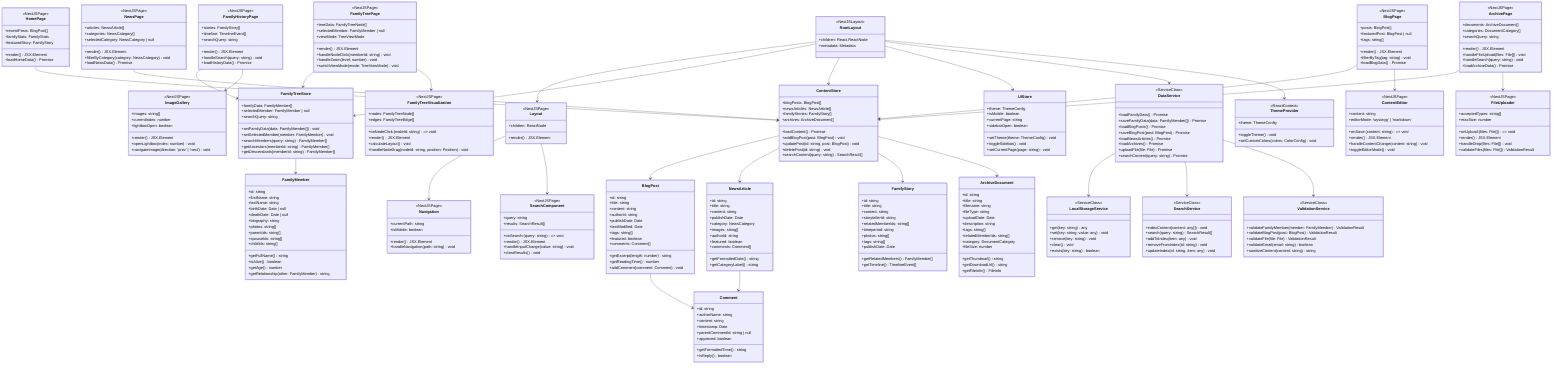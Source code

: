 classDiagram
    class RootLayout {
        <<NextJSLayout>>
        +children: React.ReactNode
        +metadata: Metadata
    }

    class FamilyTreeStore {
        +familyData: FamilyMember[]
        +selectedMember: FamilyMember | null
        +searchQuery: string
        +setFamilyData(data: FamilyMember[]) void
        +setSelectedMember(member: FamilyMember) void
        +searchMembers(query: string) FamilyMember[]
        +getAncestors(memberId: string) FamilyMember[]
        +getDescendants(memberId: string) FamilyMember[]
    }

    class ContentStore {
        +blogPosts: BlogPost[]
        +newsArticles: NewsArticle[]
        +familyStories: FamilyStory[]
        +archives: ArchiveDocument[]
        +loadContent() Promise<void>
        +addBlogPost(post: BlogPost) void
        +updatePost(id: string, post: BlogPost) void
        +deletePost(id: string) void
        +searchContent(query: string) SearchResult[]
    }

    class UIStore {
        +theme: ThemeConfig
        +isMobile: boolean
        +currentPage: string
        +sidebarOpen: boolean
        +setTheme(theme: ThemeConfig) void
        +toggleSidebar() void
        +setCurrentPage(page: string) void
    }

    class FamilyMember {
        +id: string
        +firstName: string
        +lastName: string
        +birthDate: Date | null
        +deathDate: Date | null
        +biography: string
        +photos: string[]
        +parentIds: string[]
        +spouseIds: string[]
        +childIds: string[]
        +getFullName() string
        +isAlive() boolean
        +getAge() number
        +getRelationship(other: FamilyMember) string
    }

    class BlogPost {
        +id: string
        +title: string
        +content: string
        +authorId: string
        +publishDate: Date
        +lastModified: Date
        +tags: string[]
        +featured: boolean
        +comments: Comment[]
        +getExcerpt(length: number) string
        +getReadingTime() number
        +addComment(comment: Comment) void
    }

    class NewsArticle {
        +id: string
        +title: string
        +content: string
        +publishDate: Date
        +category: NewsCategory
        +images: string[]
        +authorId: string
        +featured: boolean
        +comments: Comment[]
        +getFormattedDate() string
        +getCategoryLabel() string
    }

    class FamilyStory {
        +id: string
        +title: string
        +content: string
        +storytellerId: string
        +relatedMemberIds: string[]
        +timeperiod: string
        +photos: string[]
        +tags: string[]
        +publishDate: Date
        +getRelatedMembers() FamilyMember[]
        +getTimeline() TimelineEvent[]
    }

    class ArchiveDocument {
        +id: string
        +title: string
        +filename: string
        +fileType: string
        +uploadDate: Date
        +description: string
        +tags: string[]
        +relatedMemberIds: string[]
        +category: DocumentCategory
        +fileSize: number
        +getThumbnail() string
        +getDownloadUrl() string
        +getFileInfo() FileInfo
    }

    class Comment {
        +id: string
        +authorName: string
        +content: string
        +timestamp: Date
        +parentCommentId: string | null
        +approved: boolean
        +getFormattedTime() string
        +isReply() boolean
    }

    class Layout {
        <<NextJSPage>>
        +children: ReactNode
        +render() JSX.Element
    }

    class Navigation {
        <<NextJSPage>>
        +currentPath: string
        +isMobile: boolean
        +render() JSX.Element
        +handleNavigation(path: string) void
    }

    class HomePage {
        <<NextJSPage>>
        +recentPosts: BlogPost[]
        +familyStats: FamilyStats
        +featuredStory: FamilyStory
        +render() JSX.Element
        +loadHomeData() Promise<void>
    }

    class FamilyHistoryPage {
        <<NextJSPage>>
        +stories: FamilyStory[]
        +timeline: TimelineEvent[]
        +searchQuery: string
        +render() JSX.Element
        +handleSearch(query: string) void
        +loadHistoryData() Promise<void>
    }

    class FamilyTreePage {
        <<NextJSPage>>
        +treeData: FamilyTreeNode[]
        +selectedMember: FamilyMember | null
        +viewMode: TreeViewMode
        +render() JSX.Element
        +handleNodeClick(memberId: string) void
        +handleZoom(level: number) void
        +switchViewMode(mode: TreeViewMode) void
    }

    class NewsPage {
        <<NextJSPage>>
        +articles: NewsArticle[]
        +categories: NewsCategory[]
        +selectedCategory: NewsCategory | null
        +render() JSX.Element
        +filterByCategory(category: NewsCategory) void
        +loadNewsData() Promise<void>
    }

    class BlogPage {
        <<NextJSPage>>
        +posts: BlogPost[]
        +featuredPost: BlogPost | null
        +tags: string[]
        +render() JSX.Element
        +filterByTag(tag: string) void
        +loadBlogData() Promise<void>
    }

    class ArchivePage {
        <<NextJSPage>>
        +documents: ArchiveDocument[]
        +categories: DocumentCategory[]
        +searchQuery: string
        +render() JSX.Element
        +handleFileUpload(files: File[]) void
        +handleSearch(query: string) void
        +loadArchiveData() Promise<void>
    }

    class FamilyTreeVisualization {
        <<NextJSPage>>
        +nodes: FamilyTreeNode[]
        +edges: FamilyTreeEdge[]
        +onNodeClick: (nodeId: string) => void
        +render() JSX.Element
        +calculateLayout() void
        +handleNodeDrag(nodeId: string, position: Position) void
    }

    class SearchComponent {
        <<NextJSPage>>
        +query: string
        +results: SearchResult[]
        +onSearch: (query: string) => void
        +render() JSX.Element
        +handleInputChange(value: string) void
        +clearResults() void
    }

    class ImageGallery {
        <<NextJSPage>>
        +images: string[]
        +currentIndex: number
        +lightboxOpen: boolean
        +render() JSX.Element
        +openLightbox(index: number) void
        +navigateImage(direction: 'prev' | 'next') void
    }

    class ContentEditor {
        <<NextJSPage>>
        +content: string
        +onSave: (content: string) => void
        +editorMode: 'wysiwyg' | 'markdown'
        +render() JSX.Element
        +handleContentChange(content: string) void
        +toggleEditorMode() void
    }

    class FileUploader {
        <<NextJSPage>>
        +acceptedTypes: string[]
        +maxSize: number
        +onUpload: (files: File[]) => void
        +render() JSX.Element
        +handleDrop(files: File[]) void
        +validateFiles(files: File[]) ValidationResult
    }

    class ThemeProvider {
        <<ReactContext>>
        +theme: ThemeConfig
        +toggleTheme() void
        +setCustomColors(colors: ColorConfig) void
    }

    class DataService {
        <<ServiceClass>>
        +loadFamilyData() Promise<FamilyMember[]>
        +saveFamilyData(data: FamilyMember[]) Promise<void>
        +loadBlogPosts() Promise<BlogPost[]>
        +saveBlogPost(post: BlogPost) Promise<void>
        +loadNewsArticles() Promise<NewsArticle[]>
        +loadArchives() Promise<ArchiveDocument[]>
        +uploadFile(file: File) Promise<string>
        +searchContent(query: string) Promise<SearchResult[]>
    }

    class LocalStorageService {
        <<ServiceClass>>
        +get(key: string) any
        +set(key: string, value: any) void
        +remove(key: string) void
        +clear() void
        +exists(key: string) boolean
    }

    class SearchService {
        <<ServiceClass>>
        +indexContent(content: any[]) void
        +search(query: string) SearchResult[]
        +addToIndex(item: any) void
        +removeFromIndex(id: string) void
        +updateIndex(id: string, item: any) void
    }

    class ValidationService {
        <<ServiceClass>>
        +validateFamilyMember(member: FamilyMember) ValidationResult
        +validateBlogPost(post: BlogPost) ValidationResult
        +validateFile(file: File) ValidationResult
        +validateEmail(email: string) boolean
        +sanitizeContent(content: string) string
    }

    %% Relationships
    RootLayout --> Layout
    Layout --> Navigation
    
    RootLayout --> FamilyTreeStore
    RootLayout --> ContentStore
    RootLayout --> UIStore
    
    FamilyTreeStore --> FamilyMember
    ContentStore --> BlogPost
    ContentStore --> NewsArticle
    ContentStore --> FamilyStory
    ContentStore --> ArchiveDocument
    
    BlogPost --> Comment
    NewsArticle --> Comment
    
    HomePage --> ContentStore
    FamilyHistoryPage --> FamilyTreeStore
    FamilyTreePage --> FamilyTreeStore
    NewsPage --> ContentStore
    BlogPage --> ContentStore
    ArchivePage --> ContentStore
    
    FamilyTreePage --> FamilyTreeVisualization
    Layout --> SearchComponent
    
    RootLayout --> DataService
    DataService --> LocalStorageService
    DataService --> SearchService
    DataService --> ValidationService
    
    FamilyHistoryPage --> ImageGallery
    BlogPage --> ContentEditor
    ArchivePage --> FileUploader
    
    RootLayout --> ThemeProvider